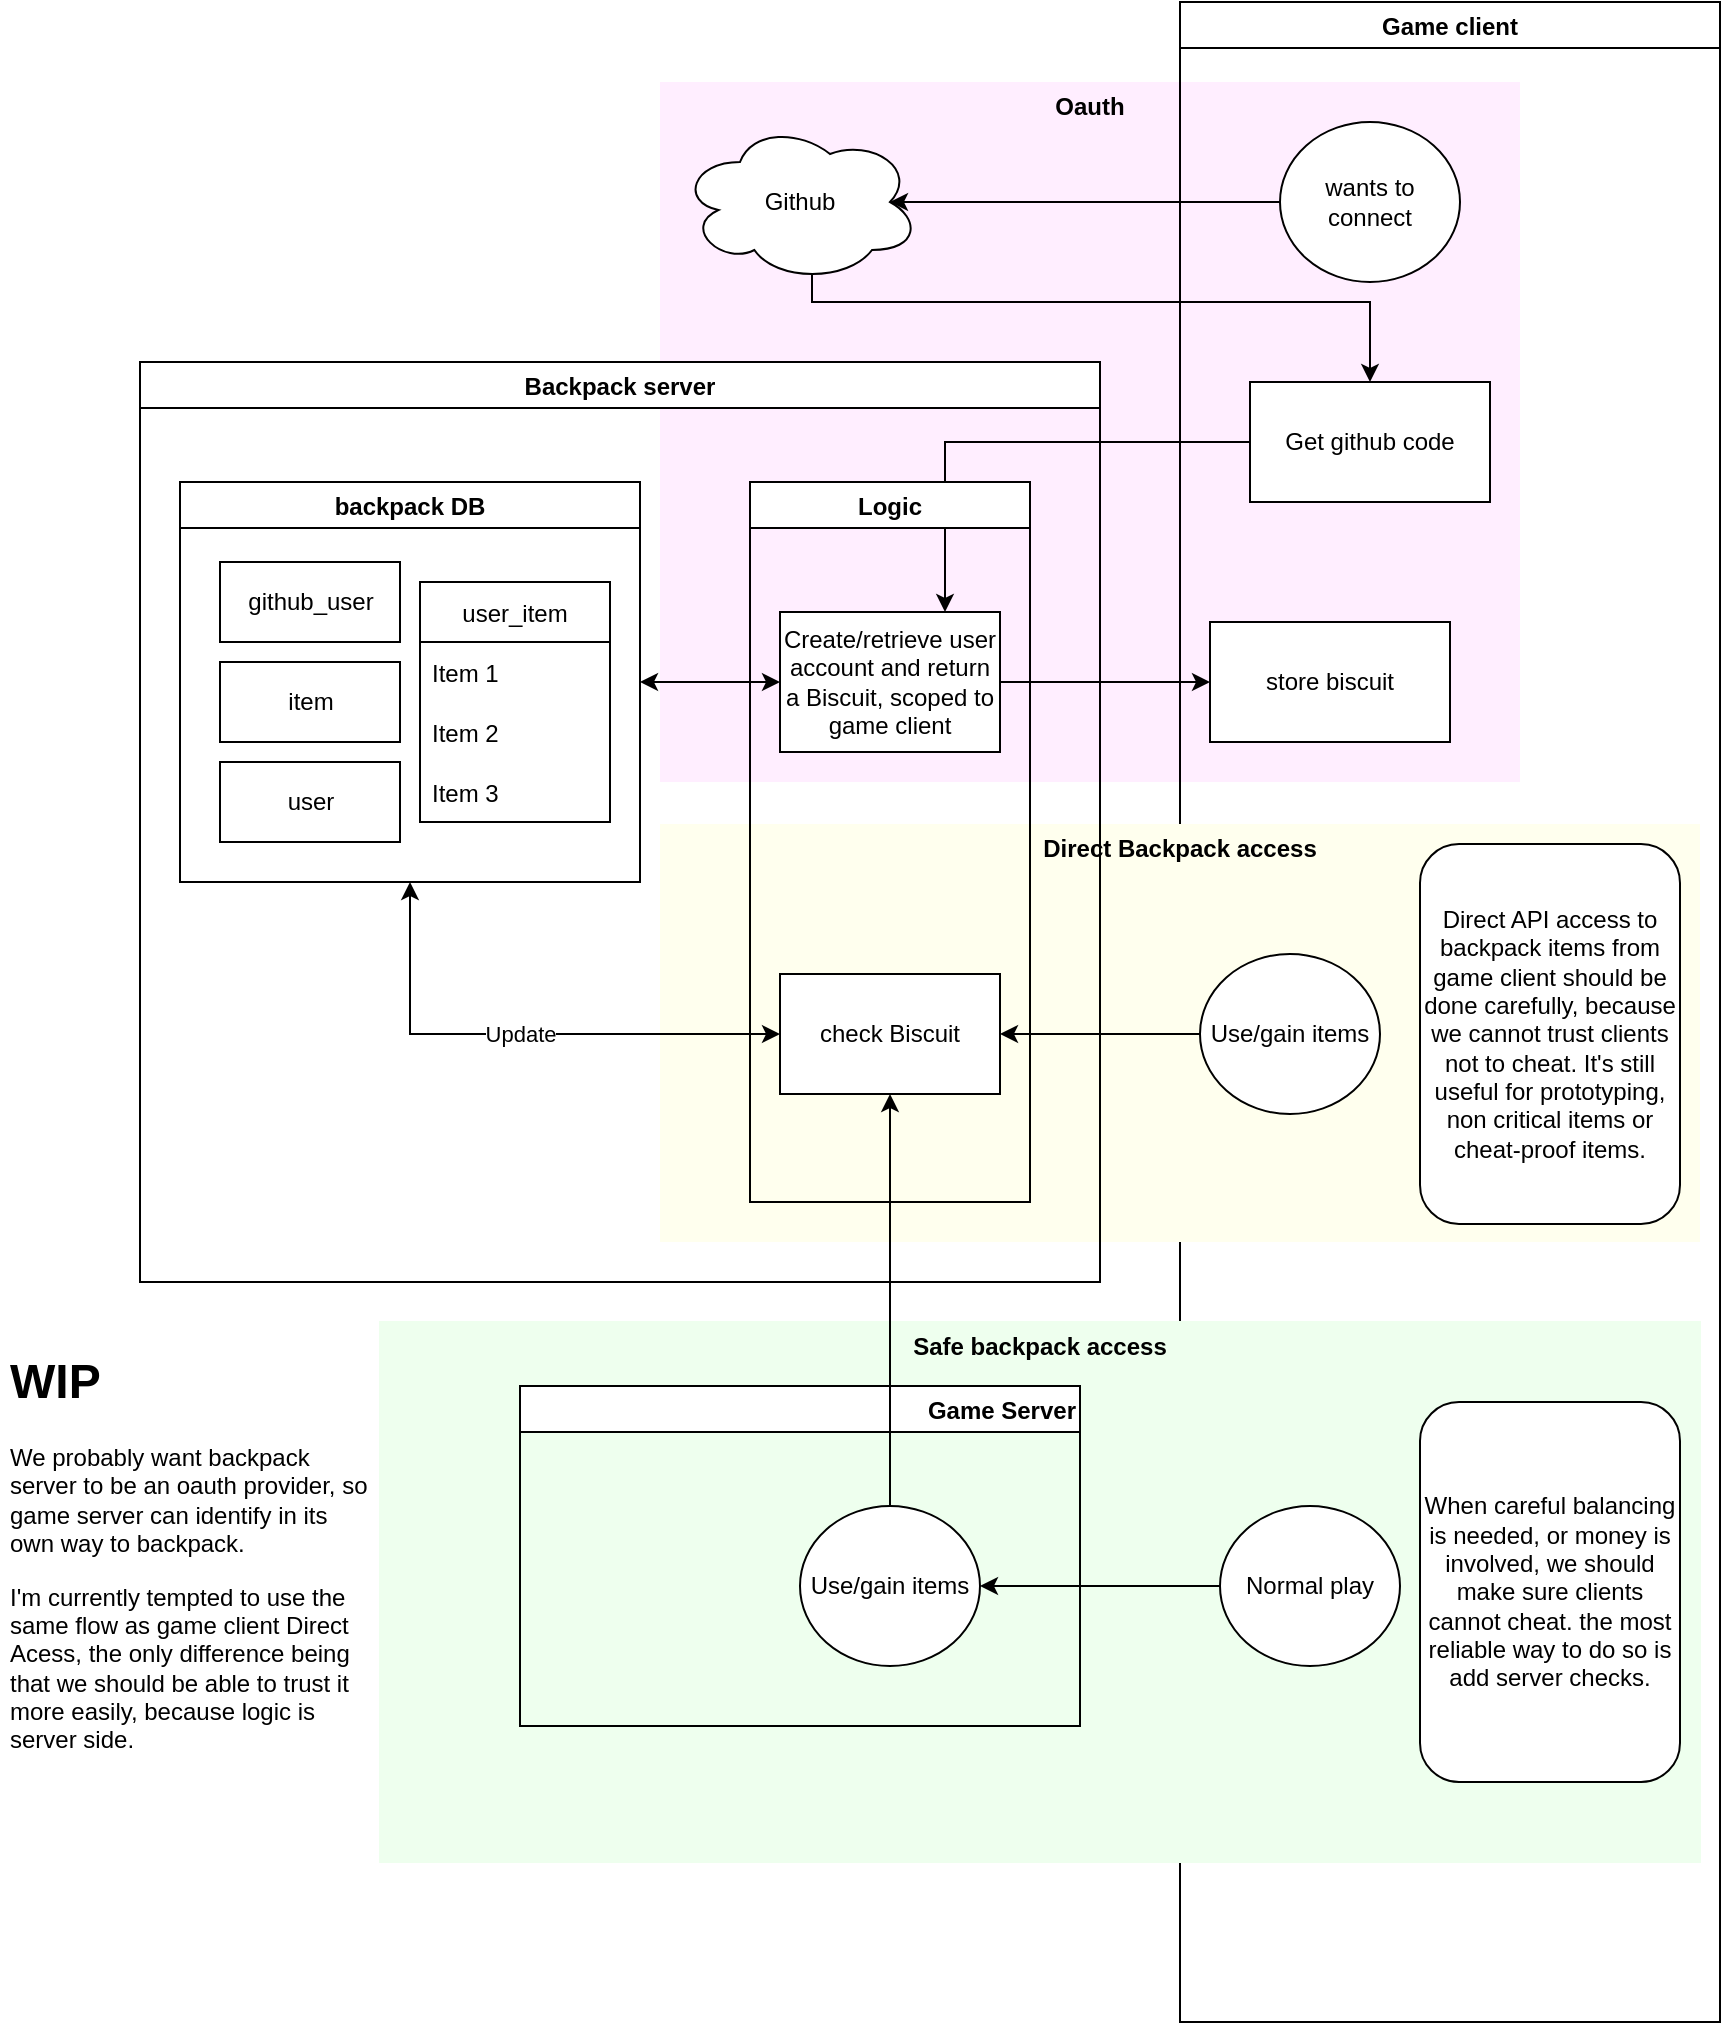 <mxfile version="20.4.1" type="device"><diagram id="dl2zfNXca5mhlgte1HOo" name="Page-1"><mxGraphModel dx="889" dy="1702" grid="1" gridSize="10" guides="1" tooltips="1" connect="1" arrows="1" fold="1" page="1" pageScale="1" pageWidth="850" pageHeight="1100" math="0" shadow="0"><root><mxCell id="0"/><mxCell id="1" parent="0"/><mxCell id="V3K-V9WOElK7WuEtUtXL-60" value="Oauth" style="swimlane;labelBackgroundColor=none;fillColor=#FFEEFF;strokeColor=none;gradientColor=none;swimlaneFillColor=#FFEEFF;startSize=23;" vertex="1" parent="1"><mxGeometry x="340" y="-30" width="430" height="350" as="geometry"><mxRectangle x="340" y="-50" width="80" height="30" as="alternateBounds"/></mxGeometry></mxCell><mxCell id="V3K-V9WOElK7WuEtUtXL-36" value="&lt;div&gt;Github&lt;/div&gt;" style="ellipse;shape=cloud;whiteSpace=wrap;html=1;" vertex="1" parent="V3K-V9WOElK7WuEtUtXL-60"><mxGeometry x="10" y="20" width="120" height="80" as="geometry"/></mxCell><mxCell id="V3K-V9WOElK7WuEtUtXL-50" style="edgeStyle=orthogonalEdgeStyle;rounded=0;orthogonalLoop=1;jettySize=auto;html=1;exitX=0.55;exitY=0.95;exitDx=0;exitDy=0;exitPerimeter=0;entryX=0.5;entryY=0;entryDx=0;entryDy=0;" edge="1" parent="1" source="V3K-V9WOElK7WuEtUtXL-36" target="V3K-V9WOElK7WuEtUtXL-52"><mxGeometry relative="1" as="geometry"><mxPoint x="675" y="90" as="targetPoint"/><Array as="points"><mxPoint x="416" y="80"/><mxPoint x="695" y="80"/></Array></mxGeometry></mxCell><mxCell id="V3K-V9WOElK7WuEtUtXL-37" value="Game client" style="swimlane;startSize=23;" vertex="1" parent="1"><mxGeometry x="600" y="-70" width="270" height="1010" as="geometry"/></mxCell><mxCell id="V3K-V9WOElK7WuEtUtXL-58" value="store biscuit" style="rounded=0;whiteSpace=wrap;html=1;" vertex="1" parent="V3K-V9WOElK7WuEtUtXL-37"><mxGeometry x="15" y="310" width="120" height="60" as="geometry"/></mxCell><mxCell id="V3K-V9WOElK7WuEtUtXL-48" value="wants to&lt;br&gt;connect" style="ellipse;whiteSpace=wrap;html=1;" vertex="1" parent="V3K-V9WOElK7WuEtUtXL-37"><mxGeometry x="50" y="60" width="90" height="80" as="geometry"/></mxCell><mxCell id="V3K-V9WOElK7WuEtUtXL-52" value="Get github code" style="rounded=0;whiteSpace=wrap;html=1;" vertex="1" parent="V3K-V9WOElK7WuEtUtXL-37"><mxGeometry x="35" y="190" width="120" height="60" as="geometry"/></mxCell><mxCell id="V3K-V9WOElK7WuEtUtXL-49" style="edgeStyle=orthogonalEdgeStyle;rounded=0;orthogonalLoop=1;jettySize=auto;html=1;entryX=0.875;entryY=0.5;entryDx=0;entryDy=0;entryPerimeter=0;" edge="1" parent="1" source="V3K-V9WOElK7WuEtUtXL-48" target="V3K-V9WOElK7WuEtUtXL-36"><mxGeometry relative="1" as="geometry"/></mxCell><mxCell id="V3K-V9WOElK7WuEtUtXL-57" style="edgeStyle=orthogonalEdgeStyle;rounded=0;orthogonalLoop=1;jettySize=auto;html=1;startArrow=none;startFill=0;" edge="1" parent="1" source="V3K-V9WOElK7WuEtUtXL-55" target="V3K-V9WOElK7WuEtUtXL-58"><mxGeometry relative="1" as="geometry"><mxPoint x="680" y="240" as="targetPoint"/></mxGeometry></mxCell><mxCell id="V3K-V9WOElK7WuEtUtXL-54" style="edgeStyle=orthogonalEdgeStyle;rounded=0;orthogonalLoop=1;jettySize=auto;html=1;entryX=0.75;entryY=0;entryDx=0;entryDy=0;" edge="1" parent="1" source="V3K-V9WOElK7WuEtUtXL-52" target="V3K-V9WOElK7WuEtUtXL-55"><mxGeometry relative="1" as="geometry"><mxPoint x="460" y="290" as="targetPoint"/></mxGeometry></mxCell><mxCell id="V3K-V9WOElK7WuEtUtXL-71" value="Safe backpack access" style="swimlane;labelBackgroundColor=none;fillColor=#EEFFEE;strokeColor=#EEFFEE;swimlaneFillColor=#EEFFEE;startSize=23;fillStyle=solid;" vertex="1" parent="1"><mxGeometry x="200" y="590" width="660" height="270" as="geometry"><mxRectangle x="340" y="-50" width="80" height="30" as="alternateBounds"/></mxGeometry></mxCell><mxCell id="V3K-V9WOElK7WuEtUtXL-72" value="When careful balancing is needed, or money is involved, we should make sure clients cannot cheat. the most reliable way to do so is add server checks." style="rounded=1;whiteSpace=wrap;html=1;labelBackgroundColor=none;fillStyle=auto;strokeColor=default;fillColor=#FFFFFFFF;gradientColor=none;" vertex="1" parent="V3K-V9WOElK7WuEtUtXL-71"><mxGeometry x="520" y="40" width="130" height="190" as="geometry"/></mxCell><mxCell id="V3K-V9WOElK7WuEtUtXL-79" style="edgeStyle=orthogonalEdgeStyle;rounded=0;orthogonalLoop=1;jettySize=auto;html=1;startArrow=none;startFill=0;" edge="1" parent="V3K-V9WOElK7WuEtUtXL-71" source="V3K-V9WOElK7WuEtUtXL-78" target="V3K-V9WOElK7WuEtUtXL-77"><mxGeometry relative="1" as="geometry"/></mxCell><mxCell id="V3K-V9WOElK7WuEtUtXL-78" value="Normal play" style="ellipse;whiteSpace=wrap;html=1;" vertex="1" parent="V3K-V9WOElK7WuEtUtXL-71"><mxGeometry x="420" y="92" width="90" height="80" as="geometry"/></mxCell><mxCell id="V3K-V9WOElK7WuEtUtXL-74" value="Game Server" style="swimlane;labelBackgroundColor=none;fillStyle=auto;strokeColor=default;fillColor=#FFFFFFFF;gradientColor=none;align=right;" vertex="1" parent="V3K-V9WOElK7WuEtUtXL-71"><mxGeometry x="70" y="32" width="280" height="170" as="geometry"/></mxCell><mxCell id="V3K-V9WOElK7WuEtUtXL-77" value="Use/gain items" style="ellipse;whiteSpace=wrap;html=1;" vertex="1" parent="V3K-V9WOElK7WuEtUtXL-74"><mxGeometry x="140" y="60" width="90" height="80" as="geometry"/></mxCell><mxCell id="V3K-V9WOElK7WuEtUtXL-67" value="Direct Backpack access" style="swimlane;labelBackgroundColor=none;fillColor=#FFFFEE;strokeColor=none;gradientColor=none;swimlaneFillColor=#FFFFEE;startSize=23;" vertex="1" parent="1"><mxGeometry x="340" y="341" width="520" height="209" as="geometry"><mxRectangle x="340" y="-50" width="80" height="30" as="alternateBounds"/></mxGeometry></mxCell><mxCell id="V3K-V9WOElK7WuEtUtXL-70" value="Direct API access to backpack items from game client should be done carefully, because we cannot trust clients not to cheat. It's still useful for prototyping, non critical items or cheat-proof items. " style="rounded=1;whiteSpace=wrap;html=1;labelBackgroundColor=none;fillStyle=auto;strokeColor=default;fillColor=#FFFFFFFF;gradientColor=none;" vertex="1" parent="V3K-V9WOElK7WuEtUtXL-67"><mxGeometry x="380" y="10" width="130" height="190" as="geometry"/></mxCell><mxCell id="V3K-V9WOElK7WuEtUtXL-62" value="Use/gain items" style="ellipse;whiteSpace=wrap;html=1;" vertex="1" parent="V3K-V9WOElK7WuEtUtXL-67"><mxGeometry x="270" y="65" width="90" height="80" as="geometry"/></mxCell><mxCell id="V3K-V9WOElK7WuEtUtXL-63" value="check Biscuit" style="whiteSpace=wrap;html=1;" vertex="1" parent="V3K-V9WOElK7WuEtUtXL-67"><mxGeometry x="60" y="75" width="110" height="60" as="geometry"/></mxCell><mxCell id="V3K-V9WOElK7WuEtUtXL-64" value="" style="edgeStyle=orthogonalEdgeStyle;rounded=0;orthogonalLoop=1;jettySize=auto;html=1;startArrow=none;startFill=0;" edge="1" parent="V3K-V9WOElK7WuEtUtXL-67" source="V3K-V9WOElK7WuEtUtXL-62" target="V3K-V9WOElK7WuEtUtXL-63"><mxGeometry relative="1" as="geometry"/></mxCell><mxCell id="V3K-V9WOElK7WuEtUtXL-18" value="Backpack server" style="swimlane;" vertex="1" parent="1"><mxGeometry x="80" y="110" width="480" height="460" as="geometry"/></mxCell><mxCell id="V3K-V9WOElK7WuEtUtXL-33" value="backpack DB" style="swimlane;" vertex="1" parent="V3K-V9WOElK7WuEtUtXL-18"><mxGeometry x="20" y="60" width="230" height="200" as="geometry"/></mxCell><mxCell id="V3K-V9WOElK7WuEtUtXL-12" value="&lt;div&gt;github_user&lt;/div&gt;" style="html=1;" vertex="1" parent="V3K-V9WOElK7WuEtUtXL-33"><mxGeometry x="20" y="40" width="90" height="40" as="geometry"/></mxCell><mxCell id="V3K-V9WOElK7WuEtUtXL-19" value="&lt;div&gt;item&lt;/div&gt;" style="html=1;" vertex="1" parent="V3K-V9WOElK7WuEtUtXL-33"><mxGeometry x="20" y="90" width="90" height="40" as="geometry"/></mxCell><mxCell id="V3K-V9WOElK7WuEtUtXL-11" value="&lt;div&gt;user&lt;/div&gt;" style="html=1;" vertex="1" parent="V3K-V9WOElK7WuEtUtXL-33"><mxGeometry x="20" y="140" width="90" height="40" as="geometry"/></mxCell><mxCell id="V3K-V9WOElK7WuEtUtXL-21" value="user_item" style="swimlane;fontStyle=0;childLayout=stackLayout;horizontal=1;startSize=30;horizontalStack=0;resizeParent=1;resizeParentMax=0;resizeLast=0;collapsible=1;marginBottom=0;" vertex="1" parent="V3K-V9WOElK7WuEtUtXL-33"><mxGeometry x="120" y="50" width="95" height="120" as="geometry"/></mxCell><mxCell id="V3K-V9WOElK7WuEtUtXL-22" value="Item 1" style="text;strokeColor=none;fillColor=none;align=left;verticalAlign=middle;spacingLeft=4;spacingRight=4;overflow=hidden;points=[[0,0.5],[1,0.5]];portConstraint=eastwest;rotatable=0;" vertex="1" parent="V3K-V9WOElK7WuEtUtXL-21"><mxGeometry y="30" width="95" height="30" as="geometry"/></mxCell><mxCell id="V3K-V9WOElK7WuEtUtXL-23" value="Item 2" style="text;strokeColor=none;fillColor=none;align=left;verticalAlign=middle;spacingLeft=4;spacingRight=4;overflow=hidden;points=[[0,0.5],[1,0.5]];portConstraint=eastwest;rotatable=0;" vertex="1" parent="V3K-V9WOElK7WuEtUtXL-21"><mxGeometry y="60" width="95" height="30" as="geometry"/></mxCell><mxCell id="V3K-V9WOElK7WuEtUtXL-24" value="Item 3" style="text;strokeColor=none;fillColor=none;align=left;verticalAlign=middle;spacingLeft=4;spacingRight=4;overflow=hidden;points=[[0,0.5],[1,0.5]];portConstraint=eastwest;rotatable=0;" vertex="1" parent="V3K-V9WOElK7WuEtUtXL-21"><mxGeometry y="90" width="95" height="30" as="geometry"/></mxCell><mxCell id="V3K-V9WOElK7WuEtUtXL-35" value="Logic" style="swimlane;" vertex="1" parent="V3K-V9WOElK7WuEtUtXL-18"><mxGeometry x="305" y="60" width="140" height="360" as="geometry"/></mxCell><mxCell id="V3K-V9WOElK7WuEtUtXL-55" value="Create/retrieve user account and return a Biscuit, scoped to game client" style="rounded=0;whiteSpace=wrap;html=1;" vertex="1" parent="V3K-V9WOElK7WuEtUtXL-35"><mxGeometry x="15" y="65" width="110" height="70" as="geometry"/></mxCell><mxCell id="V3K-V9WOElK7WuEtUtXL-56" style="edgeStyle=orthogonalEdgeStyle;rounded=0;orthogonalLoop=1;jettySize=auto;html=1;exitX=0;exitY=0.5;exitDx=0;exitDy=0;entryX=1;entryY=0.5;entryDx=0;entryDy=0;startArrow=classic;startFill=1;" edge="1" parent="V3K-V9WOElK7WuEtUtXL-18" source="V3K-V9WOElK7WuEtUtXL-55" target="V3K-V9WOElK7WuEtUtXL-33"><mxGeometry relative="1" as="geometry"/></mxCell><mxCell id="V3K-V9WOElK7WuEtUtXL-65" style="edgeStyle=orthogonalEdgeStyle;rounded=0;orthogonalLoop=1;jettySize=auto;html=1;entryX=0.5;entryY=1;entryDx=0;entryDy=0;startArrow=classic;startFill=1;" edge="1" parent="1" source="V3K-V9WOElK7WuEtUtXL-63" target="V3K-V9WOElK7WuEtUtXL-33"><mxGeometry relative="1" as="geometry"/></mxCell><mxCell id="V3K-V9WOElK7WuEtUtXL-66" value="Update" style="edgeLabel;html=1;align=center;verticalAlign=middle;resizable=0;points=[];" vertex="1" connectable="0" parent="V3K-V9WOElK7WuEtUtXL-65"><mxGeometry x="-0.004" relative="1" as="geometry"><mxPoint as="offset"/></mxGeometry></mxCell><mxCell id="V3K-V9WOElK7WuEtUtXL-82" value="&lt;h1&gt;WIP&lt;/h1&gt;&lt;p&gt;We probably want backpack server to be an oauth provider, so game server can identify in its own way to backpack.&lt;/p&gt;&lt;p&gt;I'm currently tempted to use the same flow as game client Direct Acess, the only difference being that we should be able to trust it more easily, because logic is server side.&lt;br&gt;&lt;/p&gt;&lt;p&gt;&lt;br&gt;&lt;/p&gt;" style="text;html=1;strokeColor=none;fillColor=none;spacing=5;spacingTop=-20;whiteSpace=wrap;overflow=hidden;rounded=0;labelBackgroundColor=none;fillStyle=auto;" vertex="1" parent="1"><mxGeometry x="10" y="600" width="190" height="230" as="geometry"/></mxCell><mxCell id="V3K-V9WOElK7WuEtUtXL-85" style="edgeStyle=orthogonalEdgeStyle;rounded=0;orthogonalLoop=1;jettySize=auto;html=1;entryX=0.5;entryY=1;entryDx=0;entryDy=0;startArrow=none;startFill=0;" edge="1" parent="1" source="V3K-V9WOElK7WuEtUtXL-77" target="V3K-V9WOElK7WuEtUtXL-63"><mxGeometry relative="1" as="geometry"><Array as="points"><mxPoint x="455" y="630"/><mxPoint x="455" y="630"/></Array></mxGeometry></mxCell></root></mxGraphModel></diagram></mxfile>